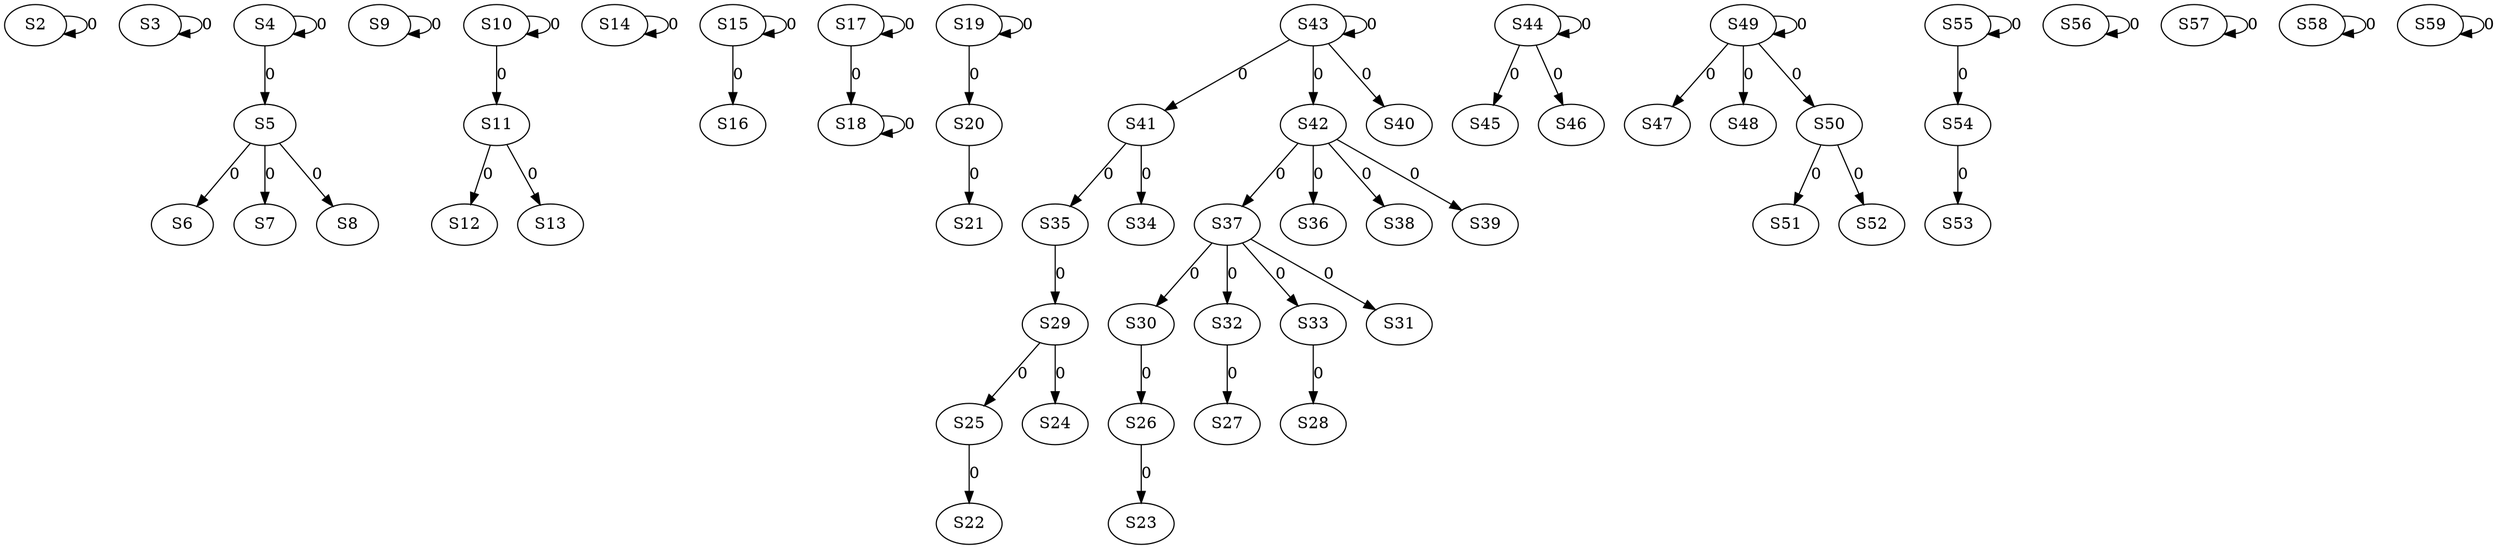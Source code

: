 strict digraph {
	S2 -> S2 [ label = 0 ];
	S3 -> S3 [ label = 0 ];
	S4 -> S4 [ label = 0 ];
	S4 -> S5 [ label = 0 ];
	S5 -> S6 [ label = 0 ];
	S5 -> S7 [ label = 0 ];
	S5 -> S8 [ label = 0 ];
	S9 -> S9 [ label = 0 ];
	S10 -> S10 [ label = 0 ];
	S10 -> S11 [ label = 0 ];
	S11 -> S12 [ label = 0 ];
	S11 -> S13 [ label = 0 ];
	S14 -> S14 [ label = 0 ];
	S15 -> S15 [ label = 0 ];
	S15 -> S16 [ label = 0 ];
	S17 -> S17 [ label = 0 ];
	S17 -> S18 [ label = 0 ];
	S19 -> S19 [ label = 0 ];
	S19 -> S20 [ label = 0 ];
	S20 -> S21 [ label = 0 ];
	S25 -> S22 [ label = 0 ];
	S26 -> S23 [ label = 0 ];
	S29 -> S24 [ label = 0 ];
	S29 -> S25 [ label = 0 ];
	S30 -> S26 [ label = 0 ];
	S32 -> S27 [ label = 0 ];
	S33 -> S28 [ label = 0 ];
	S35 -> S29 [ label = 0 ];
	S37 -> S30 [ label = 0 ];
	S37 -> S31 [ label = 0 ];
	S37 -> S32 [ label = 0 ];
	S37 -> S33 [ label = 0 ];
	S41 -> S34 [ label = 0 ];
	S41 -> S35 [ label = 0 ];
	S42 -> S36 [ label = 0 ];
	S42 -> S37 [ label = 0 ];
	S42 -> S38 [ label = 0 ];
	S42 -> S39 [ label = 0 ];
	S43 -> S40 [ label = 0 ];
	S43 -> S41 [ label = 0 ];
	S43 -> S42 [ label = 0 ];
	S43 -> S43 [ label = 0 ];
	S44 -> S44 [ label = 0 ];
	S44 -> S45 [ label = 0 ];
	S44 -> S46 [ label = 0 ];
	S49 -> S47 [ label = 0 ];
	S49 -> S48 [ label = 0 ];
	S49 -> S49 [ label = 0 ];
	S49 -> S50 [ label = 0 ];
	S50 -> S51 [ label = 0 ];
	S50 -> S52 [ label = 0 ];
	S54 -> S53 [ label = 0 ];
	S55 -> S54 [ label = 0 ];
	S55 -> S55 [ label = 0 ];
	S56 -> S56 [ label = 0 ];
	S57 -> S57 [ label = 0 ];
	S58 -> S58 [ label = 0 ];
	S59 -> S59 [ label = 0 ];
	S18 -> S18 [ label = 0 ];
}
